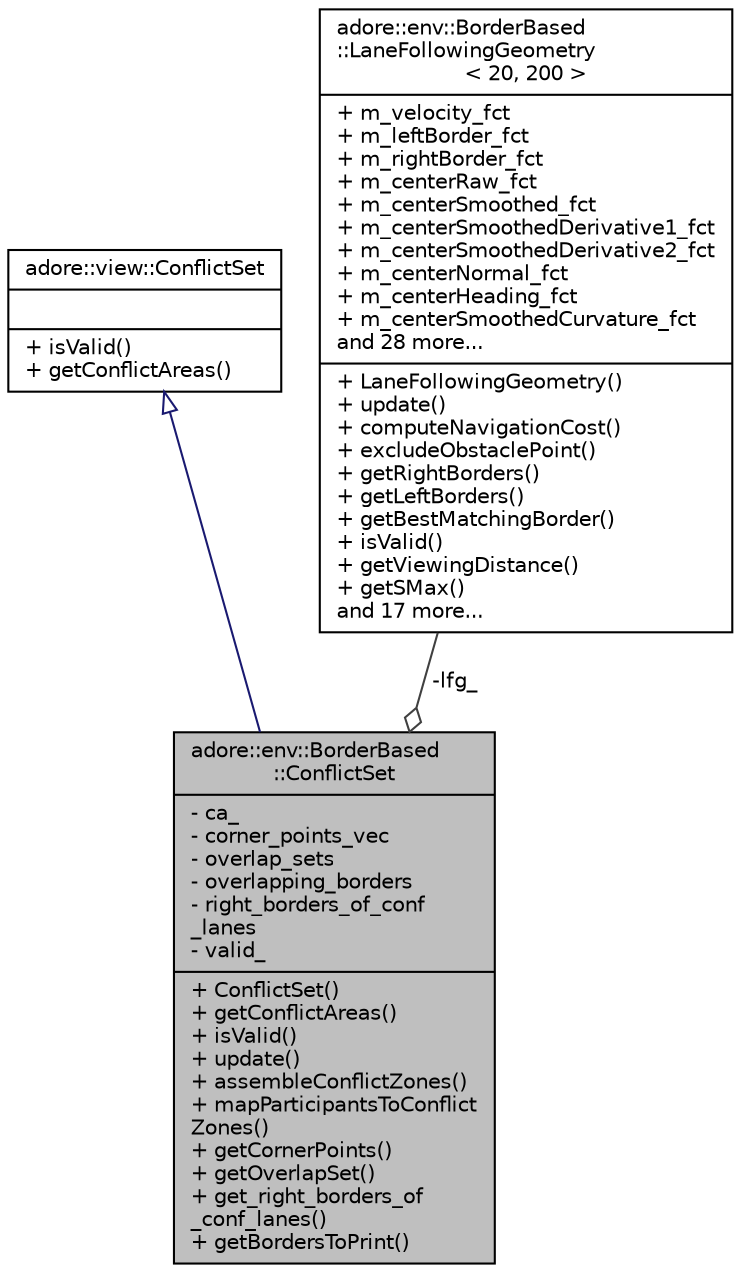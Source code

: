 digraph "adore::env::BorderBased::ConflictSet"
{
 // LATEX_PDF_SIZE
  edge [fontname="Helvetica",fontsize="10",labelfontname="Helvetica",labelfontsize="10"];
  node [fontname="Helvetica",fontsize="10",shape=record];
  Node1 [label="{adore::env::BorderBased\l::ConflictSet\n|- ca_\l- corner_points_vec\l- overlap_sets\l- overlapping_borders\l- right_borders_of_conf\l_lanes\l- valid_\l|+ ConflictSet()\l+ getConflictAreas()\l+ isValid()\l+ update()\l+ assembleConflictZones()\l+ mapParticipantsToConflict\lZones()\l+ getCornerPoints()\l+ getOverlapSet()\l+ get_right_borders_of\l_conf_lanes()\l+ getBordersToPrint()\l}",height=0.2,width=0.4,color="black", fillcolor="grey75", style="filled", fontcolor="black",tooltip=" "];
  Node2 -> Node1 [dir="back",color="midnightblue",fontsize="10",style="solid",arrowtail="onormal",fontname="Helvetica"];
  Node2 [label="{adore::view::ConflictSet\n||+ isValid()\l+ getConflictAreas()\l}",height=0.2,width=0.4,color="black", fillcolor="white", style="filled",URL="$classadore_1_1view_1_1ConflictSet.html",tooltip=" "];
  Node3 -> Node1 [color="grey25",fontsize="10",style="solid",label=" -lfg_" ,arrowhead="odiamond",fontname="Helvetica"];
  Node3 [label="{adore::env::BorderBased\l::LaneFollowingGeometry\l\< 20, 200 \>\n|+ m_velocity_fct\l+ m_leftBorder_fct\l+ m_rightBorder_fct\l+ m_centerRaw_fct\l+ m_centerSmoothed_fct\l+ m_centerSmoothedDerivative1_fct\l+ m_centerSmoothedDerivative2_fct\l+ m_centerNormal_fct\l+ m_centerHeading_fct\l+ m_centerSmoothedCurvature_fct\land 28 more...\l|+ LaneFollowingGeometry()\l+ update()\l+ computeNavigationCost()\l+ excludeObstaclePoint()\l+ getRightBorders()\l+ getLeftBorders()\l+ getBestMatchingBorder()\l+ isValid()\l+ getViewingDistance()\l+ getSMax()\land 17 more...\l}",height=0.2,width=0.4,color="black", fillcolor="white", style="filled",URL="$classadore_1_1env_1_1BorderBased_1_1LaneFollowingGeometry.html",tooltip=" "];
}
